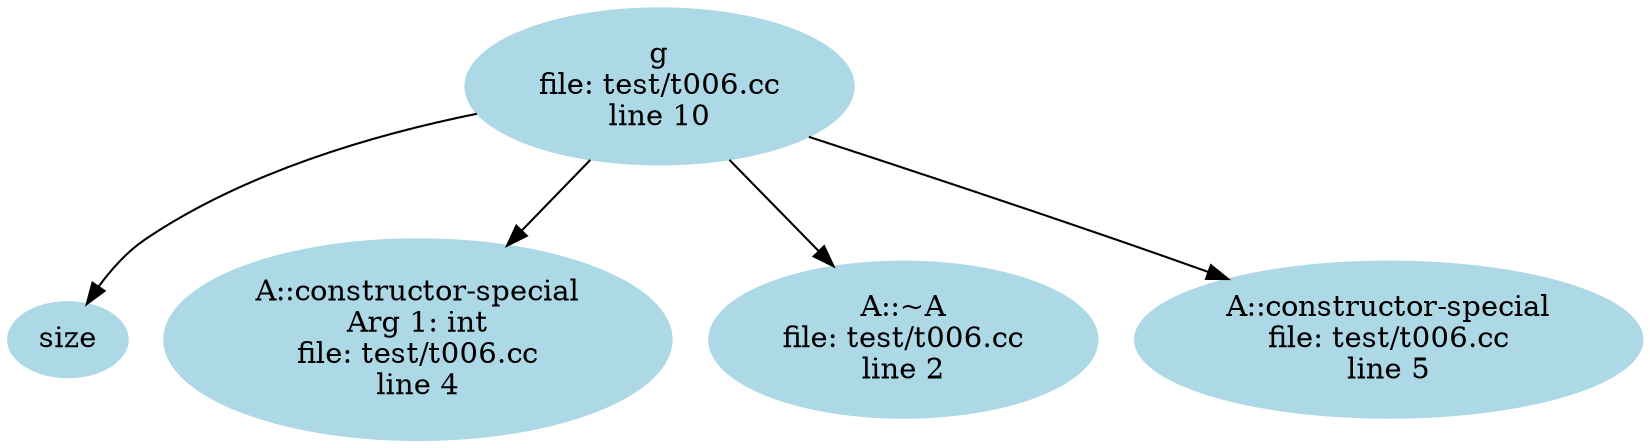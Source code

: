 digraph "CFG" {
  node [ color = "lightblue"; style = filled ];
  edge [ arrowtail=odot ];
    "2" [label="size"]
    "4" [label="A::constructor-special\nArg 1: int\nfile: test/t006.cc\nline 4"]
    "0" [label="g\nfile: test/t006.cc\nline 10"]
    "0" -> "1";
    "0" -> "2";
    "0" -> "3";
    "0" -> "4";
    "3" [label="A::constructor-special\nfile: test/t006.cc\nline 5"]
    "1" [label="A::~A\nfile: test/t006.cc\nline 2"]
}
